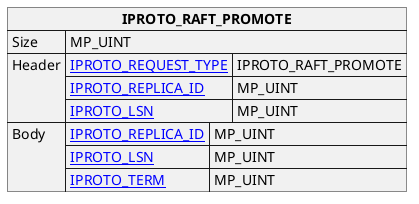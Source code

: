 @startuml

skinparam map {
    HyperlinkColor #0077FF
    FontColor #313131
    BorderColor #313131
    BackgroundColor transparent
}

json "**IPROTO_RAFT_PROMOTE**" as promote {
    "Size": "MP_UINT",
    "Header": {
      "[[https://tarantool.io/en/doc/latest/dev_guide/internals/iproto/keys IPROTO_REQUEST_TYPE]]": "IPROTO_RAFT_PROMOTE",
      "[[https://tarantool.io/en/doc/latest/dev_guide/internals/iproto/keys IPROTO_REPLICA_ID]]": "MP_UINT",
      "[[https://tarantool.io/en/doc/latest/dev_guide/internals/iproto/keys IPROTO_LSN]]": "MP_UINT"
    },
    "Body": {
      "[[https://tarantool.io/en/doc/latest/dev_guide/internals/iproto/keys IPROTO_REPLICA_ID]]": "MP_UINT",
      "[[https://tarantool.io/en/doc/latest/dev_guide/internals/iproto/keys IPROTO_LSN]]": "MP_UINT",
      "[[https://tarantool.io/en/doc/latest/dev_guide/internals/iproto/keys IPROTO_TERM]]": "MP_UINT"
    }
}

@enduml
